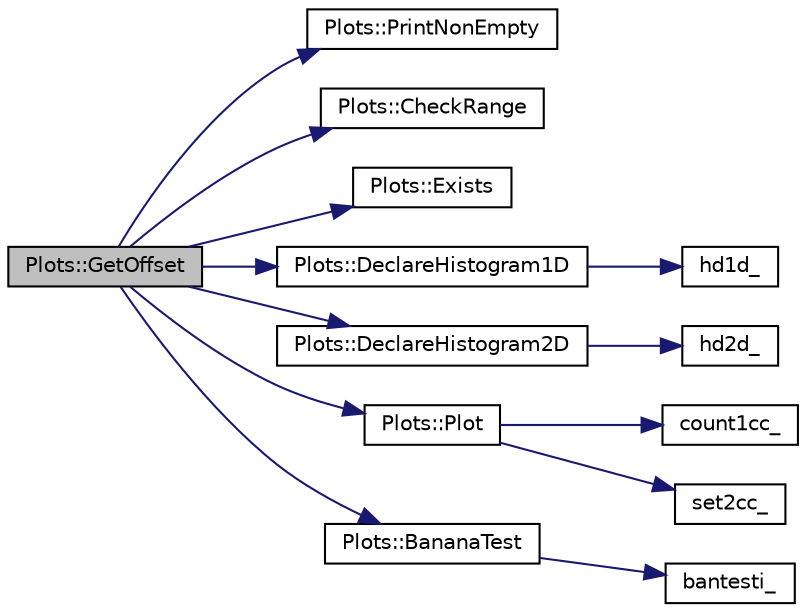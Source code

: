 digraph "Plots::GetOffset"
{
  edge [fontname="Helvetica",fontsize="10",labelfontname="Helvetica",labelfontsize="10"];
  node [fontname="Helvetica",fontsize="10",shape=record];
  rankdir="LR";
  Node1 [label="Plots::GetOffset",height=0.2,width=0.4,color="black", fillcolor="grey75", style="filled", fontcolor="black"];
  Node1 -> Node2 [color="midnightblue",fontsize="10",style="solid",fontname="Helvetica"];
  Node2 [label="Plots::PrintNonEmpty",height=0.2,width=0.4,color="black", fillcolor="white", style="filled",URL="$d7/d8b/class_plots.html#aedef66d1fcc1ded1e384f7a0f6391f5f"];
  Node1 -> Node3 [color="midnightblue",fontsize="10",style="solid",fontname="Helvetica"];
  Node3 [label="Plots::CheckRange",height=0.2,width=0.4,color="black", fillcolor="white", style="filled",URL="$d7/d8b/class_plots.html#a557f079b7a9af182661fce045dcdc8fb"];
  Node1 -> Node4 [color="midnightblue",fontsize="10",style="solid",fontname="Helvetica"];
  Node4 [label="Plots::Exists",height=0.2,width=0.4,color="black", fillcolor="white", style="filled",URL="$d7/d8b/class_plots.html#a887fd1f80b304f48cadc7f85633245e0"];
  Node1 -> Node5 [color="midnightblue",fontsize="10",style="solid",fontname="Helvetica"];
  Node5 [label="Plots::DeclareHistogram1D",height=0.2,width=0.4,color="black", fillcolor="white", style="filled",URL="$d7/d8b/class_plots.html#a126b1dfe1d671776ee1caddc7cc249b9",tooltip="Declares a 1D histogram calls the C++ wrapper for DAMM. "];
  Node5 -> Node6 [color="midnightblue",fontsize="10",style="solid",fontname="Helvetica"];
  Node6 [label="hd1d_",height=0.2,width=0.4,color="black", fillcolor="white", style="filled",URL="$da/d57/_scanor_8hpp.html#ae9985183725e9354913756c7f86d355a",tooltip="create a DAMM 1D histogram args are damm id, half-words per channel, param length, hist length, low x-range, high x-range, and title "];
  Node1 -> Node7 [color="midnightblue",fontsize="10",style="solid",fontname="Helvetica"];
  Node7 [label="Plots::DeclareHistogram2D",height=0.2,width=0.4,color="black", fillcolor="white", style="filled",URL="$d7/d8b/class_plots.html#a59a2ffc3288d877c695346d82499e769",tooltip="Declares a 2D histogram calls the C++ wrapper for DAMM. "];
  Node7 -> Node8 [color="midnightblue",fontsize="10",style="solid",fontname="Helvetica"];
  Node8 [label="hd2d_",height=0.2,width=0.4,color="black", fillcolor="white", style="filled",URL="$da/d57/_scanor_8hpp.html#a65d497b6686f1daba9896091bada3eb1",tooltip="create a DAMM 2D histogram "];
  Node1 -> Node9 [color="midnightblue",fontsize="10",style="solid",fontname="Helvetica"];
  Node9 [label="Plots::Plot",height=0.2,width=0.4,color="black", fillcolor="white", style="filled",URL="$d7/d8b/class_plots.html#a68849b82c8c7a5d57f972cbd8de83328",tooltip="Plots into histogram defined by dammId. "];
  Node9 -> Node10 [color="midnightblue",fontsize="10",style="solid",fontname="Helvetica"];
  Node10 [label="count1cc_",height=0.2,width=0.4,color="black", fillcolor="white", style="filled",URL="$da/d57/_scanor_8hpp.html#a31aca3d0ff704e08f8f8968288ae7895",tooltip="Defines the DAMM function to call for 1D hists */. "];
  Node9 -> Node11 [color="midnightblue",fontsize="10",style="solid",fontname="Helvetica"];
  Node11 [label="set2cc_",height=0.2,width=0.4,color="black", fillcolor="white", style="filled",URL="$da/d57/_scanor_8hpp.html#a8b0a662ebdb3f947ba8470bf89f11c3a",tooltip="Defines the DAMM function to call for 2D hists */. "];
  Node1 -> Node12 [color="midnightblue",fontsize="10",style="solid",fontname="Helvetica"];
  Node12 [label="Plots::BananaTest",height=0.2,width=0.4,color="black", fillcolor="white", style="filled",URL="$d7/d8b/class_plots.html#a6b095176cd32993332f38b74db6f76c1"];
  Node12 -> Node13 [color="midnightblue",fontsize="10",style="solid",fontname="Helvetica"];
  Node13 [label="bantesti_",height=0.2,width=0.4,color="black", fillcolor="white", style="filled",URL="$da/d57/_scanor_8hpp.html#a16d225107d7cfd124f3d73b3d0039c2a",tooltip="Do banana gating using ban files args are the Banana number in the ban file the x-value to test..."];
}
